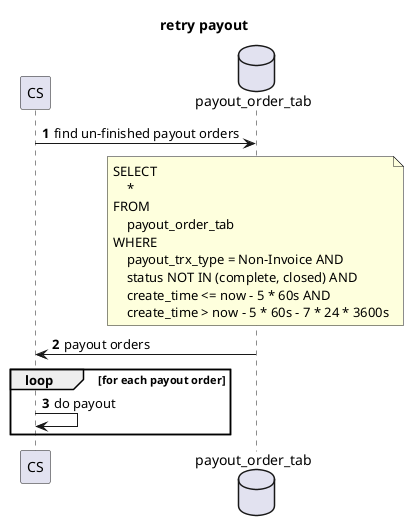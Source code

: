 @startuml
autonumber

title retry payout

participant CS as CS
database payout_order_tab

CS -> payout_order_tab: find un-finished payout orders
note over payout_order_tab
SELECT
    *
FROM
    payout_order_tab
WHERE
    payout_trx_type = Non-Invoice AND
    status NOT IN (complete, closed) AND
    create_time <= now - 5 * 60s AND
    create_time > now - 5 * 60s - 7 * 24 * 3600s
end note
CS <- payout_order_tab: payout orders

loop for each payout order
CS -> CS: do payout
end loop

@enduml
